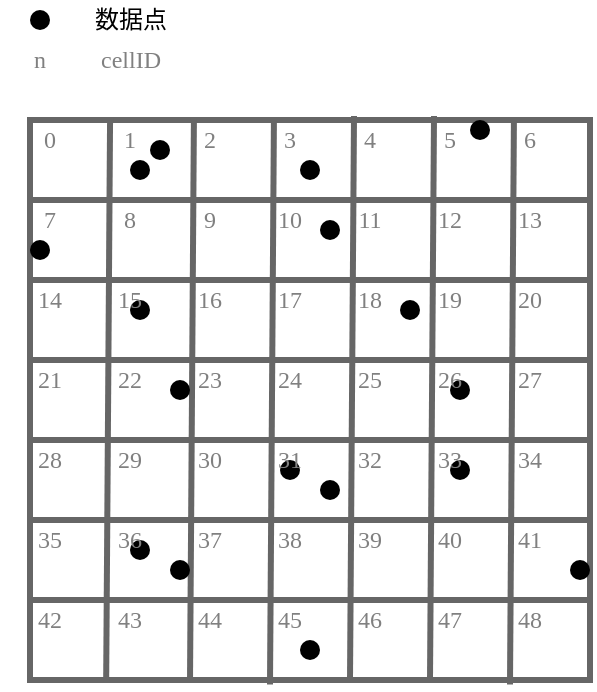 <mxfile version="14.7.6" type="device"><diagram id="pA2zAXVBd6MArAGEvkvR" name="Page-1"><mxGraphModel dx="541" dy="369" grid="1" gridSize="10" guides="1" tooltips="1" connect="1" arrows="1" fold="1" page="1" pageScale="1" pageWidth="850" pageHeight="1100" math="0" shadow="0"><root><mxCell id="0"/><mxCell id="1" parent="0"/><mxCell id="kG3vpm8K6jqwAc_gS8yO-1" value="" style="rounded=0;whiteSpace=wrap;html=1;fillColor=none;strokeWidth=3;strokeColor=#666666;" vertex="1" parent="1"><mxGeometry x="240" y="120" width="280" height="280" as="geometry"/></mxCell><mxCell id="kG3vpm8K6jqwAc_gS8yO-2" value="" style="endArrow=none;html=1;strokeWidth=3;exitX=0.136;exitY=1.004;exitDx=0;exitDy=0;exitPerimeter=0;entryX=0.143;entryY=-0.004;entryDx=0;entryDy=0;entryPerimeter=0;strokeColor=#666666;" edge="1" parent="1" source="kG3vpm8K6jqwAc_gS8yO-1" target="kG3vpm8K6jqwAc_gS8yO-1"><mxGeometry width="50" height="50" relative="1" as="geometry"><mxPoint x="400" y="360" as="sourcePoint"/><mxPoint x="450" y="310" as="targetPoint"/></mxGeometry></mxCell><mxCell id="kG3vpm8K6jqwAc_gS8yO-3" value="" style="endArrow=none;html=1;strokeWidth=3;exitX=0.136;exitY=1.004;exitDx=0;exitDy=0;exitPerimeter=0;entryX=0.143;entryY=-0.004;entryDx=0;entryDy=0;entryPerimeter=0;strokeColor=#666666;" edge="1" parent="1"><mxGeometry width="50" height="50" relative="1" as="geometry"><mxPoint x="320.0" y="401.12" as="sourcePoint"/><mxPoint x="321.96" y="118.88" as="targetPoint"/></mxGeometry></mxCell><mxCell id="kG3vpm8K6jqwAc_gS8yO-4" value="" style="endArrow=none;html=1;strokeWidth=3;exitX=0.136;exitY=1.004;exitDx=0;exitDy=0;exitPerimeter=0;entryX=0.143;entryY=-0.004;entryDx=0;entryDy=0;entryPerimeter=0;strokeColor=#666666;" edge="1" parent="1"><mxGeometry width="50" height="50" relative="1" as="geometry"><mxPoint x="360.0" y="402.24" as="sourcePoint"/><mxPoint x="361.96" y="120" as="targetPoint"/></mxGeometry></mxCell><mxCell id="kG3vpm8K6jqwAc_gS8yO-5" value="" style="endArrow=none;html=1;strokeWidth=3;exitX=0.136;exitY=1.004;exitDx=0;exitDy=0;exitPerimeter=0;strokeColor=#666666;" edge="1" parent="1"><mxGeometry width="50" height="50" relative="1" as="geometry"><mxPoint x="400.0" y="400.0" as="sourcePoint"/><mxPoint x="402" y="118" as="targetPoint"/></mxGeometry></mxCell><mxCell id="kG3vpm8K6jqwAc_gS8yO-6" value="" style="endArrow=none;html=1;strokeWidth=3;exitX=0.136;exitY=1.004;exitDx=0;exitDy=0;exitPerimeter=0;strokeColor=#666666;" edge="1" parent="1"><mxGeometry width="50" height="50" relative="1" as="geometry"><mxPoint x="440.0" y="400.0" as="sourcePoint"/><mxPoint x="442" y="118" as="targetPoint"/></mxGeometry></mxCell><mxCell id="kG3vpm8K6jqwAc_gS8yO-7" value="" style="endArrow=none;html=1;strokeWidth=3;exitX=0.136;exitY=1.004;exitDx=0;exitDy=0;exitPerimeter=0;entryX=0.143;entryY=-0.004;entryDx=0;entryDy=0;entryPerimeter=0;strokeColor=#666666;" edge="1" parent="1"><mxGeometry width="50" height="50" relative="1" as="geometry"><mxPoint x="480.0" y="402.24" as="sourcePoint"/><mxPoint x="481.96" y="120" as="targetPoint"/></mxGeometry></mxCell><mxCell id="kG3vpm8K6jqwAc_gS8yO-8" value="" style="endArrow=none;html=1;strokeWidth=3;entryX=0.996;entryY=0.143;entryDx=0;entryDy=0;entryPerimeter=0;strokeColor=#666666;" edge="1" parent="1" target="kG3vpm8K6jqwAc_gS8yO-1"><mxGeometry width="50" height="50" relative="1" as="geometry"><mxPoint x="240" y="160" as="sourcePoint"/><mxPoint x="450" y="310" as="targetPoint"/><Array as="points"><mxPoint x="270" y="160"/></Array></mxGeometry></mxCell><mxCell id="kG3vpm8K6jqwAc_gS8yO-9" value="" style="endArrow=none;html=1;strokeWidth=3;entryX=0.996;entryY=0.143;entryDx=0;entryDy=0;entryPerimeter=0;strokeColor=#666666;" edge="1" parent="1"><mxGeometry width="50" height="50" relative="1" as="geometry"><mxPoint x="240.0" y="200" as="sourcePoint"/><mxPoint x="518.88" y="200.04" as="targetPoint"/><Array as="points"><mxPoint x="270" y="200"/></Array></mxGeometry></mxCell><mxCell id="kG3vpm8K6jqwAc_gS8yO-10" value="" style="endArrow=none;html=1;strokeWidth=3;entryX=0.996;entryY=0.143;entryDx=0;entryDy=0;entryPerimeter=0;strokeColor=#666666;" edge="1" parent="1"><mxGeometry width="50" height="50" relative="1" as="geometry"><mxPoint x="240.0" y="240" as="sourcePoint"/><mxPoint x="518.88" y="240.04" as="targetPoint"/><Array as="points"><mxPoint x="270" y="240"/></Array></mxGeometry></mxCell><mxCell id="kG3vpm8K6jqwAc_gS8yO-11" value="" style="endArrow=none;html=1;strokeWidth=3;entryX=0.996;entryY=0.143;entryDx=0;entryDy=0;entryPerimeter=0;strokeColor=#666666;" edge="1" parent="1"><mxGeometry width="50" height="50" relative="1" as="geometry"><mxPoint x="241.12" y="280" as="sourcePoint"/><mxPoint x="520.0" y="280.04" as="targetPoint"/><Array as="points"><mxPoint x="271.12" y="280"/></Array></mxGeometry></mxCell><mxCell id="kG3vpm8K6jqwAc_gS8yO-12" value="" style="endArrow=none;html=1;strokeWidth=3;entryX=0.996;entryY=0.143;entryDx=0;entryDy=0;entryPerimeter=0;strokeColor=#666666;" edge="1" parent="1"><mxGeometry width="50" height="50" relative="1" as="geometry"><mxPoint x="240" y="320" as="sourcePoint"/><mxPoint x="518.88" y="320.04" as="targetPoint"/><Array as="points"><mxPoint x="270" y="320"/></Array></mxGeometry></mxCell><mxCell id="kG3vpm8K6jqwAc_gS8yO-13" value="" style="endArrow=none;html=1;strokeWidth=3;entryX=0.996;entryY=0.143;entryDx=0;entryDy=0;entryPerimeter=0;strokeColor=#666666;" edge="1" parent="1"><mxGeometry width="50" height="50" relative="1" as="geometry"><mxPoint x="241.12" y="360" as="sourcePoint"/><mxPoint x="520.0" y="360.04" as="targetPoint"/><Array as="points"><mxPoint x="271.12" y="360"/></Array></mxGeometry></mxCell><mxCell id="kG3vpm8K6jqwAc_gS8yO-14" value="" style="ellipse;whiteSpace=wrap;html=1;strokeWidth=3;fillColor=#000000;strokeColor=none;" vertex="1" parent="1"><mxGeometry x="300" y="130" width="10" height="10" as="geometry"/></mxCell><mxCell id="kG3vpm8K6jqwAc_gS8yO-16" value="" style="ellipse;whiteSpace=wrap;html=1;strokeWidth=3;fillColor=#000000;strokeColor=none;" vertex="1" parent="1"><mxGeometry x="290" y="140" width="10" height="10" as="geometry"/></mxCell><mxCell id="kG3vpm8K6jqwAc_gS8yO-17" value="" style="ellipse;whiteSpace=wrap;html=1;strokeWidth=3;fillColor=#000000;strokeColor=none;" vertex="1" parent="1"><mxGeometry x="375" y="140" width="10" height="10" as="geometry"/></mxCell><mxCell id="kG3vpm8K6jqwAc_gS8yO-18" value="" style="ellipse;whiteSpace=wrap;html=1;strokeWidth=3;fillColor=#000000;strokeColor=none;" vertex="1" parent="1"><mxGeometry x="385" y="170" width="10" height="10" as="geometry"/></mxCell><mxCell id="kG3vpm8K6jqwAc_gS8yO-19" value="" style="ellipse;whiteSpace=wrap;html=1;strokeWidth=3;fillColor=#000000;strokeColor=none;" vertex="1" parent="1"><mxGeometry x="290" y="210" width="10" height="10" as="geometry"/></mxCell><mxCell id="kG3vpm8K6jqwAc_gS8yO-20" value="" style="ellipse;whiteSpace=wrap;html=1;strokeWidth=3;fillColor=#000000;strokeColor=none;" vertex="1" parent="1"><mxGeometry x="425" y="210" width="10" height="10" as="geometry"/></mxCell><mxCell id="kG3vpm8K6jqwAc_gS8yO-21" value="" style="ellipse;whiteSpace=wrap;html=1;strokeWidth=3;fillColor=#000000;strokeColor=none;" vertex="1" parent="1"><mxGeometry x="450" y="250" width="10" height="10" as="geometry"/></mxCell><mxCell id="kG3vpm8K6jqwAc_gS8yO-22" value="" style="ellipse;whiteSpace=wrap;html=1;strokeWidth=3;fillColor=#000000;strokeColor=none;" vertex="1" parent="1"><mxGeometry x="310" y="250" width="10" height="10" as="geometry"/></mxCell><mxCell id="kG3vpm8K6jqwAc_gS8yO-23" value="" style="ellipse;whiteSpace=wrap;html=1;strokeWidth=3;fillColor=#000000;strokeColor=none;" vertex="1" parent="1"><mxGeometry x="365" y="290" width="10" height="10" as="geometry"/></mxCell><mxCell id="kG3vpm8K6jqwAc_gS8yO-24" value="" style="ellipse;whiteSpace=wrap;html=1;strokeWidth=3;fillColor=#000000;strokeColor=none;" vertex="1" parent="1"><mxGeometry x="385" y="300" width="10" height="10" as="geometry"/></mxCell><mxCell id="kG3vpm8K6jqwAc_gS8yO-25" value="" style="ellipse;whiteSpace=wrap;html=1;strokeWidth=3;fillColor=#000000;strokeColor=none;" vertex="1" parent="1"><mxGeometry x="450" y="290" width="10" height="10" as="geometry"/></mxCell><mxCell id="kG3vpm8K6jqwAc_gS8yO-26" value="" style="ellipse;whiteSpace=wrap;html=1;strokeWidth=3;fillColor=#000000;strokeColor=none;" vertex="1" parent="1"><mxGeometry x="290" y="330" width="10" height="10" as="geometry"/></mxCell><mxCell id="kG3vpm8K6jqwAc_gS8yO-27" value="" style="ellipse;whiteSpace=wrap;html=1;strokeWidth=3;fillColor=#000000;strokeColor=none;" vertex="1" parent="1"><mxGeometry x="310" y="340" width="10" height="10" as="geometry"/></mxCell><mxCell id="kG3vpm8K6jqwAc_gS8yO-28" value="" style="ellipse;whiteSpace=wrap;html=1;strokeWidth=3;fillColor=#000000;strokeColor=none;" vertex="1" parent="1"><mxGeometry x="375" y="380" width="10" height="10" as="geometry"/></mxCell><mxCell id="kG3vpm8K6jqwAc_gS8yO-29" value="" style="ellipse;whiteSpace=wrap;html=1;strokeWidth=3;fillColor=#000000;strokeColor=none;" vertex="1" parent="1"><mxGeometry x="240" y="180" width="10" height="10" as="geometry"/></mxCell><mxCell id="kG3vpm8K6jqwAc_gS8yO-30" value="" style="ellipse;whiteSpace=wrap;html=1;strokeWidth=3;fillColor=#000000;strokeColor=none;" vertex="1" parent="1"><mxGeometry x="510" y="340" width="10" height="10" as="geometry"/></mxCell><mxCell id="kG3vpm8K6jqwAc_gS8yO-31" value="" style="ellipse;whiteSpace=wrap;html=1;strokeWidth=3;fillColor=#000000;strokeColor=none;" vertex="1" parent="1"><mxGeometry x="460" y="120" width="10" height="10" as="geometry"/></mxCell><mxCell id="kG3vpm8K6jqwAc_gS8yO-32" value="" style="ellipse;whiteSpace=wrap;html=1;strokeWidth=3;fillColor=#000000;strokeColor=none;" vertex="1" parent="1"><mxGeometry x="240" y="65" width="10" height="10" as="geometry"/></mxCell><mxCell id="kG3vpm8K6jqwAc_gS8yO-33" value="&lt;font face=&quot;Verdana&quot;&gt;数据点&lt;/font&gt;" style="text;html=1;strokeColor=none;fillColor=none;align=center;verticalAlign=middle;whiteSpace=wrap;rounded=0;" vertex="1" parent="1"><mxGeometry x="252.5" y="60" width="75" height="20" as="geometry"/></mxCell><mxCell id="kG3vpm8K6jqwAc_gS8yO-34" value="0" style="text;html=1;strokeColor=none;fillColor=none;align=center;verticalAlign=middle;whiteSpace=wrap;rounded=0;fontFamily=Verdana;fontColor=#808080;" vertex="1" parent="1"><mxGeometry x="230" y="120" width="40" height="20" as="geometry"/></mxCell><mxCell id="kG3vpm8K6jqwAc_gS8yO-35" value="1" style="text;html=1;strokeColor=none;fillColor=none;align=center;verticalAlign=middle;whiteSpace=wrap;rounded=0;fontFamily=Verdana;fontColor=#808080;" vertex="1" parent="1"><mxGeometry x="270" y="120" width="40" height="20" as="geometry"/></mxCell><mxCell id="kG3vpm8K6jqwAc_gS8yO-36" value="2" style="text;html=1;strokeColor=none;fillColor=none;align=center;verticalAlign=middle;whiteSpace=wrap;rounded=0;fontFamily=Verdana;fontColor=#808080;" vertex="1" parent="1"><mxGeometry x="310" y="120" width="40" height="20" as="geometry"/></mxCell><mxCell id="kG3vpm8K6jqwAc_gS8yO-37" value="3" style="text;html=1;strokeColor=none;fillColor=none;align=center;verticalAlign=middle;whiteSpace=wrap;rounded=0;fontFamily=Verdana;fontColor=#808080;" vertex="1" parent="1"><mxGeometry x="350" y="120" width="40" height="20" as="geometry"/></mxCell><mxCell id="kG3vpm8K6jqwAc_gS8yO-38" value="4" style="text;html=1;strokeColor=none;fillColor=none;align=center;verticalAlign=middle;whiteSpace=wrap;rounded=0;fontFamily=Verdana;fontColor=#808080;" vertex="1" parent="1"><mxGeometry x="390" y="120" width="40" height="20" as="geometry"/></mxCell><mxCell id="kG3vpm8K6jqwAc_gS8yO-40" value="5" style="text;html=1;strokeColor=none;fillColor=none;align=center;verticalAlign=middle;whiteSpace=wrap;rounded=0;fontFamily=Verdana;fontColor=#808080;" vertex="1" parent="1"><mxGeometry x="430" y="120" width="40" height="20" as="geometry"/></mxCell><mxCell id="kG3vpm8K6jqwAc_gS8yO-41" value="6" style="text;html=1;strokeColor=none;fillColor=none;align=center;verticalAlign=middle;whiteSpace=wrap;rounded=0;fontFamily=Verdana;fontColor=#808080;" vertex="1" parent="1"><mxGeometry x="470" y="120" width="40" height="20" as="geometry"/></mxCell><mxCell id="kG3vpm8K6jqwAc_gS8yO-42" value="n" style="text;html=1;strokeColor=none;fillColor=none;align=center;verticalAlign=middle;whiteSpace=wrap;rounded=0;fontFamily=Verdana;fontColor=#808080;" vertex="1" parent="1"><mxGeometry x="225" y="80" width="40" height="20" as="geometry"/></mxCell><mxCell id="kG3vpm8K6jqwAc_gS8yO-43" value="&lt;font face=&quot;Verdana&quot;&gt;cellID&lt;/font&gt;" style="text;html=1;strokeColor=none;fillColor=none;align=center;verticalAlign=middle;whiteSpace=wrap;rounded=0;fontColor=#808080;" vertex="1" parent="1"><mxGeometry x="252.5" y="80" width="75" height="20" as="geometry"/></mxCell><mxCell id="kG3vpm8K6jqwAc_gS8yO-44" value="7" style="text;html=1;strokeColor=none;fillColor=none;align=center;verticalAlign=middle;whiteSpace=wrap;rounded=0;fontFamily=Verdana;fontColor=#808080;" vertex="1" parent="1"><mxGeometry x="230" y="160" width="40" height="20" as="geometry"/></mxCell><mxCell id="kG3vpm8K6jqwAc_gS8yO-45" value="14" style="text;html=1;strokeColor=none;fillColor=none;align=center;verticalAlign=middle;whiteSpace=wrap;rounded=0;fontFamily=Verdana;fontColor=#808080;" vertex="1" parent="1"><mxGeometry x="230" y="200" width="40" height="20" as="geometry"/></mxCell><mxCell id="kG3vpm8K6jqwAc_gS8yO-46" value="21" style="text;html=1;strokeColor=none;fillColor=none;align=center;verticalAlign=middle;whiteSpace=wrap;rounded=0;fontFamily=Verdana;fontColor=#808080;" vertex="1" parent="1"><mxGeometry x="230" y="240" width="40" height="20" as="geometry"/></mxCell><mxCell id="kG3vpm8K6jqwAc_gS8yO-47" value="28" style="text;html=1;strokeColor=none;fillColor=none;align=center;verticalAlign=middle;whiteSpace=wrap;rounded=0;fontFamily=Verdana;fontColor=#808080;" vertex="1" parent="1"><mxGeometry x="230" y="280" width="40" height="20" as="geometry"/></mxCell><mxCell id="kG3vpm8K6jqwAc_gS8yO-48" value="35" style="text;html=1;strokeColor=none;fillColor=none;align=center;verticalAlign=middle;whiteSpace=wrap;rounded=0;fontFamily=Verdana;fontColor=#808080;" vertex="1" parent="1"><mxGeometry x="230" y="320" width="40" height="20" as="geometry"/></mxCell><mxCell id="kG3vpm8K6jqwAc_gS8yO-49" value="42" style="text;html=1;strokeColor=none;fillColor=none;align=center;verticalAlign=middle;whiteSpace=wrap;rounded=0;fontFamily=Verdana;fontColor=#808080;" vertex="1" parent="1"><mxGeometry x="230" y="360" width="40" height="20" as="geometry"/></mxCell><mxCell id="kG3vpm8K6jqwAc_gS8yO-50" value="8" style="text;html=1;strokeColor=none;fillColor=none;align=center;verticalAlign=middle;whiteSpace=wrap;rounded=0;fontFamily=Verdana;fontColor=#808080;" vertex="1" parent="1"><mxGeometry x="270" y="160" width="40" height="20" as="geometry"/></mxCell><mxCell id="kG3vpm8K6jqwAc_gS8yO-51" value="15" style="text;html=1;strokeColor=none;fillColor=none;align=center;verticalAlign=middle;whiteSpace=wrap;rounded=0;fontFamily=Verdana;fontColor=#808080;" vertex="1" parent="1"><mxGeometry x="270" y="200" width="40" height="20" as="geometry"/></mxCell><mxCell id="kG3vpm8K6jqwAc_gS8yO-52" value="22" style="text;html=1;strokeColor=none;fillColor=none;align=center;verticalAlign=middle;whiteSpace=wrap;rounded=0;fontFamily=Verdana;fontColor=#808080;" vertex="1" parent="1"><mxGeometry x="270" y="240" width="40" height="20" as="geometry"/></mxCell><mxCell id="kG3vpm8K6jqwAc_gS8yO-53" value="29" style="text;html=1;strokeColor=none;fillColor=none;align=center;verticalAlign=middle;whiteSpace=wrap;rounded=0;fontFamily=Verdana;fontColor=#808080;" vertex="1" parent="1"><mxGeometry x="270" y="280" width="40" height="20" as="geometry"/></mxCell><mxCell id="kG3vpm8K6jqwAc_gS8yO-54" value="36" style="text;html=1;strokeColor=none;fillColor=none;align=center;verticalAlign=middle;whiteSpace=wrap;rounded=0;fontFamily=Verdana;fontColor=#808080;" vertex="1" parent="1"><mxGeometry x="270" y="320" width="40" height="20" as="geometry"/></mxCell><mxCell id="kG3vpm8K6jqwAc_gS8yO-55" value="43" style="text;html=1;strokeColor=none;fillColor=none;align=center;verticalAlign=middle;whiteSpace=wrap;rounded=0;fontFamily=Verdana;fontColor=#808080;" vertex="1" parent="1"><mxGeometry x="270" y="360" width="40" height="20" as="geometry"/></mxCell><mxCell id="kG3vpm8K6jqwAc_gS8yO-56" value="9" style="text;html=1;strokeColor=none;fillColor=none;align=center;verticalAlign=middle;whiteSpace=wrap;rounded=0;fontFamily=Verdana;fontColor=#808080;" vertex="1" parent="1"><mxGeometry x="310" y="160" width="40" height="20" as="geometry"/></mxCell><mxCell id="kG3vpm8K6jqwAc_gS8yO-57" value="16" style="text;html=1;strokeColor=none;fillColor=none;align=center;verticalAlign=middle;whiteSpace=wrap;rounded=0;fontFamily=Verdana;fontColor=#808080;" vertex="1" parent="1"><mxGeometry x="310" y="200" width="40" height="20" as="geometry"/></mxCell><mxCell id="kG3vpm8K6jqwAc_gS8yO-58" value="23" style="text;html=1;strokeColor=none;fillColor=none;align=center;verticalAlign=middle;whiteSpace=wrap;rounded=0;fontFamily=Verdana;fontColor=#808080;" vertex="1" parent="1"><mxGeometry x="310" y="240" width="40" height="20" as="geometry"/></mxCell><mxCell id="kG3vpm8K6jqwAc_gS8yO-59" value="30" style="text;html=1;strokeColor=none;fillColor=none;align=center;verticalAlign=middle;whiteSpace=wrap;rounded=0;fontFamily=Verdana;fontColor=#808080;" vertex="1" parent="1"><mxGeometry x="310" y="280" width="40" height="20" as="geometry"/></mxCell><mxCell id="kG3vpm8K6jqwAc_gS8yO-60" value="37" style="text;html=1;strokeColor=none;fillColor=none;align=center;verticalAlign=middle;whiteSpace=wrap;rounded=0;fontFamily=Verdana;fontColor=#808080;" vertex="1" parent="1"><mxGeometry x="310" y="320" width="40" height="20" as="geometry"/></mxCell><mxCell id="kG3vpm8K6jqwAc_gS8yO-61" value="44" style="text;html=1;strokeColor=none;fillColor=none;align=center;verticalAlign=middle;whiteSpace=wrap;rounded=0;fontFamily=Verdana;fontColor=#808080;" vertex="1" parent="1"><mxGeometry x="310" y="360" width="40" height="20" as="geometry"/></mxCell><mxCell id="kG3vpm8K6jqwAc_gS8yO-62" value="10" style="text;html=1;strokeColor=none;fillColor=none;align=center;verticalAlign=middle;whiteSpace=wrap;rounded=0;fontFamily=Verdana;fontColor=#808080;" vertex="1" parent="1"><mxGeometry x="350" y="160" width="40" height="20" as="geometry"/></mxCell><mxCell id="kG3vpm8K6jqwAc_gS8yO-63" value="17" style="text;html=1;strokeColor=none;fillColor=none;align=center;verticalAlign=middle;whiteSpace=wrap;rounded=0;fontFamily=Verdana;fontColor=#808080;" vertex="1" parent="1"><mxGeometry x="350" y="200" width="40" height="20" as="geometry"/></mxCell><mxCell id="kG3vpm8K6jqwAc_gS8yO-64" value="24" style="text;html=1;strokeColor=none;fillColor=none;align=center;verticalAlign=middle;whiteSpace=wrap;rounded=0;fontFamily=Verdana;fontColor=#808080;" vertex="1" parent="1"><mxGeometry x="350" y="240" width="40" height="20" as="geometry"/></mxCell><mxCell id="kG3vpm8K6jqwAc_gS8yO-65" value="31" style="text;html=1;strokeColor=none;fillColor=none;align=center;verticalAlign=middle;whiteSpace=wrap;rounded=0;fontFamily=Verdana;fontColor=#808080;" vertex="1" parent="1"><mxGeometry x="350" y="280" width="40" height="20" as="geometry"/></mxCell><mxCell id="kG3vpm8K6jqwAc_gS8yO-66" value="38" style="text;html=1;strokeColor=none;fillColor=none;align=center;verticalAlign=middle;whiteSpace=wrap;rounded=0;fontFamily=Verdana;fontColor=#808080;" vertex="1" parent="1"><mxGeometry x="350" y="320" width="40" height="20" as="geometry"/></mxCell><mxCell id="kG3vpm8K6jqwAc_gS8yO-67" value="45" style="text;html=1;strokeColor=none;fillColor=none;align=center;verticalAlign=middle;whiteSpace=wrap;rounded=0;fontFamily=Verdana;fontColor=#808080;" vertex="1" parent="1"><mxGeometry x="350" y="360" width="40" height="20" as="geometry"/></mxCell><mxCell id="kG3vpm8K6jqwAc_gS8yO-68" value="11" style="text;html=1;strokeColor=none;fillColor=none;align=center;verticalAlign=middle;whiteSpace=wrap;rounded=0;fontFamily=Verdana;fontColor=#808080;" vertex="1" parent="1"><mxGeometry x="390" y="160" width="40" height="20" as="geometry"/></mxCell><mxCell id="kG3vpm8K6jqwAc_gS8yO-69" value="18" style="text;html=1;strokeColor=none;fillColor=none;align=center;verticalAlign=middle;whiteSpace=wrap;rounded=0;fontFamily=Verdana;fontColor=#808080;" vertex="1" parent="1"><mxGeometry x="390" y="200" width="40" height="20" as="geometry"/></mxCell><mxCell id="kG3vpm8K6jqwAc_gS8yO-70" value="25" style="text;html=1;strokeColor=none;fillColor=none;align=center;verticalAlign=middle;whiteSpace=wrap;rounded=0;fontFamily=Verdana;fontColor=#808080;" vertex="1" parent="1"><mxGeometry x="390" y="240" width="40" height="20" as="geometry"/></mxCell><mxCell id="kG3vpm8K6jqwAc_gS8yO-71" value="32" style="text;html=1;strokeColor=none;fillColor=none;align=center;verticalAlign=middle;whiteSpace=wrap;rounded=0;fontFamily=Verdana;fontColor=#808080;" vertex="1" parent="1"><mxGeometry x="390" y="280" width="40" height="20" as="geometry"/></mxCell><mxCell id="kG3vpm8K6jqwAc_gS8yO-72" value="39" style="text;html=1;strokeColor=none;fillColor=none;align=center;verticalAlign=middle;whiteSpace=wrap;rounded=0;fontFamily=Verdana;fontColor=#808080;" vertex="1" parent="1"><mxGeometry x="390" y="320" width="40" height="20" as="geometry"/></mxCell><mxCell id="kG3vpm8K6jqwAc_gS8yO-73" value="46" style="text;html=1;strokeColor=none;fillColor=none;align=center;verticalAlign=middle;whiteSpace=wrap;rounded=0;fontFamily=Verdana;fontColor=#808080;" vertex="1" parent="1"><mxGeometry x="390" y="360" width="40" height="20" as="geometry"/></mxCell><mxCell id="kG3vpm8K6jqwAc_gS8yO-74" value="12" style="text;html=1;strokeColor=none;fillColor=none;align=center;verticalAlign=middle;whiteSpace=wrap;rounded=0;fontFamily=Verdana;fontColor=#808080;" vertex="1" parent="1"><mxGeometry x="430" y="160" width="40" height="20" as="geometry"/></mxCell><mxCell id="kG3vpm8K6jqwAc_gS8yO-75" value="19" style="text;html=1;strokeColor=none;fillColor=none;align=center;verticalAlign=middle;whiteSpace=wrap;rounded=0;fontFamily=Verdana;fontColor=#808080;" vertex="1" parent="1"><mxGeometry x="430" y="200" width="40" height="20" as="geometry"/></mxCell><mxCell id="kG3vpm8K6jqwAc_gS8yO-76" value="26" style="text;html=1;strokeColor=none;fillColor=none;align=center;verticalAlign=middle;whiteSpace=wrap;rounded=0;fontFamily=Verdana;fontColor=#808080;" vertex="1" parent="1"><mxGeometry x="430" y="240" width="40" height="20" as="geometry"/></mxCell><mxCell id="kG3vpm8K6jqwAc_gS8yO-77" value="33" style="text;html=1;strokeColor=none;fillColor=none;align=center;verticalAlign=middle;whiteSpace=wrap;rounded=0;fontFamily=Verdana;fontColor=#808080;" vertex="1" parent="1"><mxGeometry x="430" y="280" width="40" height="20" as="geometry"/></mxCell><mxCell id="kG3vpm8K6jqwAc_gS8yO-78" value="40" style="text;html=1;strokeColor=none;fillColor=none;align=center;verticalAlign=middle;whiteSpace=wrap;rounded=0;fontFamily=Verdana;fontColor=#808080;" vertex="1" parent="1"><mxGeometry x="430" y="320" width="40" height="20" as="geometry"/></mxCell><mxCell id="kG3vpm8K6jqwAc_gS8yO-79" value="47" style="text;html=1;strokeColor=none;fillColor=none;align=center;verticalAlign=middle;whiteSpace=wrap;rounded=0;fontFamily=Verdana;fontColor=#808080;" vertex="1" parent="1"><mxGeometry x="430" y="360" width="40" height="20" as="geometry"/></mxCell><mxCell id="kG3vpm8K6jqwAc_gS8yO-80" value="13" style="text;html=1;strokeColor=none;fillColor=none;align=center;verticalAlign=middle;whiteSpace=wrap;rounded=0;fontFamily=Verdana;fontColor=#808080;" vertex="1" parent="1"><mxGeometry x="470" y="160" width="40" height="20" as="geometry"/></mxCell><mxCell id="kG3vpm8K6jqwAc_gS8yO-81" value="20" style="text;html=1;strokeColor=none;fillColor=none;align=center;verticalAlign=middle;whiteSpace=wrap;rounded=0;fontFamily=Verdana;fontColor=#808080;" vertex="1" parent="1"><mxGeometry x="470" y="200" width="40" height="20" as="geometry"/></mxCell><mxCell id="kG3vpm8K6jqwAc_gS8yO-82" value="27" style="text;html=1;strokeColor=none;fillColor=none;align=center;verticalAlign=middle;whiteSpace=wrap;rounded=0;fontFamily=Verdana;fontColor=#808080;" vertex="1" parent="1"><mxGeometry x="470" y="240" width="40" height="20" as="geometry"/></mxCell><mxCell id="kG3vpm8K6jqwAc_gS8yO-83" value="34" style="text;html=1;strokeColor=none;fillColor=none;align=center;verticalAlign=middle;whiteSpace=wrap;rounded=0;fontFamily=Verdana;fontColor=#808080;" vertex="1" parent="1"><mxGeometry x="470" y="280" width="40" height="20" as="geometry"/></mxCell><mxCell id="kG3vpm8K6jqwAc_gS8yO-84" value="41" style="text;html=1;strokeColor=none;fillColor=none;align=center;verticalAlign=middle;whiteSpace=wrap;rounded=0;fontFamily=Verdana;fontColor=#808080;" vertex="1" parent="1"><mxGeometry x="470" y="320" width="40" height="20" as="geometry"/></mxCell><mxCell id="kG3vpm8K6jqwAc_gS8yO-85" value="48" style="text;html=1;strokeColor=none;fillColor=none;align=center;verticalAlign=middle;whiteSpace=wrap;rounded=0;fontFamily=Verdana;fontColor=#808080;" vertex="1" parent="1"><mxGeometry x="470" y="360" width="40" height="20" as="geometry"/></mxCell></root></mxGraphModel></diagram></mxfile>